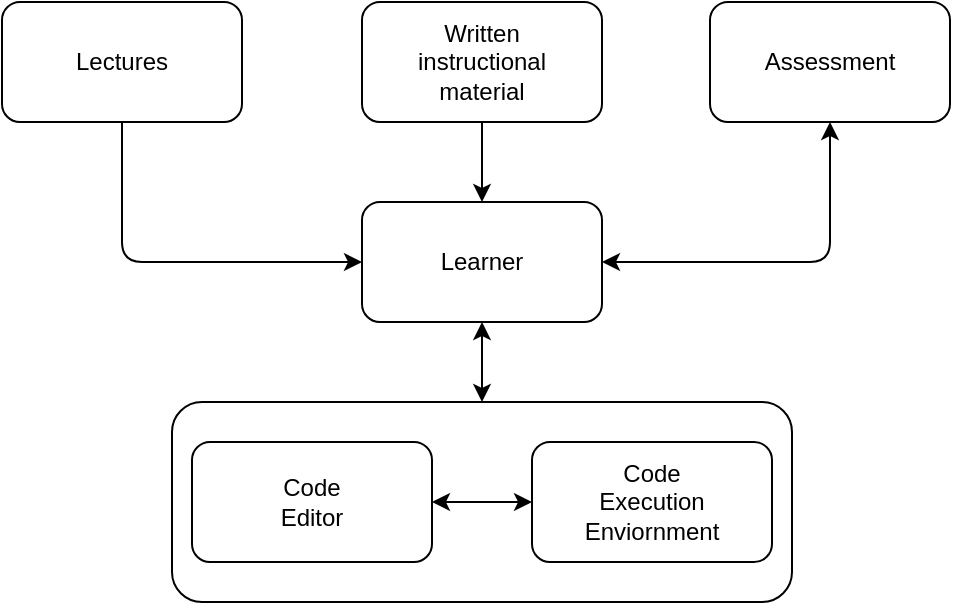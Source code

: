 <?xml version="1.0" encoding="UTF-8"?>
<mxGraphModel dx="946" dy="646" grid="1" gridSize="10" guides="1" tooltips="1" connect="1" arrows="1" fold="1" page="1" pageScale="1" pageWidth="1169" pageHeight="827" math="0" shadow="0"><root><mxCell id="0"/><mxCell id="1" parent="0"/><mxCell id="bQshO8CagN2tSSJTzk_A-1" value="" style="group" parent="1" vertex="1" connectable="0"><mxGeometry x="195" y="260" width="310" height="100" as="geometry"/></mxCell><mxCell id="bQshO8CagN2tSSJTzk_A-2" value="" style="rounded=1;whiteSpace=wrap;html=1;" parent="bQshO8CagN2tSSJTzk_A-1" vertex="1"><mxGeometry width="310" height="100" as="geometry"/></mxCell><mxCell id="bQshO8CagN2tSSJTzk_A-3" value="Code&lt;br&gt;Editor&lt;br&gt;" style="rounded=1;whiteSpace=wrap;html=1;" parent="bQshO8CagN2tSSJTzk_A-1" vertex="1"><mxGeometry x="10" y="20" width="120" height="60" as="geometry"/></mxCell><mxCell id="bQshO8CagN2tSSJTzk_A-4" value="Code&lt;br&gt;Execution&lt;br&gt;Enviornment&lt;br&gt;" style="rounded=1;whiteSpace=wrap;html=1;" parent="bQshO8CagN2tSSJTzk_A-1" vertex="1"><mxGeometry x="180" y="20" width="120" height="60" as="geometry"/></mxCell><mxCell id="bQshO8CagN2tSSJTzk_A-5" value="" style="endArrow=classic;startArrow=classic;html=1;entryX=0;entryY=0.5;entryDx=0;entryDy=0;exitX=1;exitY=0.5;exitDx=0;exitDy=0;" parent="bQshO8CagN2tSSJTzk_A-1" source="bQshO8CagN2tSSJTzk_A-3" target="bQshO8CagN2tSSJTzk_A-4" edge="1"><mxGeometry width="50" height="50" relative="1" as="geometry"><mxPoint x="10" y="150" as="sourcePoint"/><mxPoint x="60" y="100" as="targetPoint"/></mxGeometry></mxCell><mxCell id="bQshO8CagN2tSSJTzk_A-7" value="Learner" style="rounded=1;whiteSpace=wrap;html=1;" parent="1" vertex="1"><mxGeometry x="290" y="160" width="120" height="60" as="geometry"/></mxCell><mxCell id="bQshO8CagN2tSSJTzk_A-9" value="Lectures" style="rounded=1;whiteSpace=wrap;html=1;" parent="1" vertex="1"><mxGeometry x="110" y="60" width="120" height="60" as="geometry"/></mxCell><mxCell id="bQshO8CagN2tSSJTzk_A-10" value="Written&lt;br&gt;instructional&lt;br&gt;material&lt;br&gt;" style="rounded=1;whiteSpace=wrap;html=1;verticalAlign=middle;" parent="1" vertex="1"><mxGeometry x="290" y="60" width="120" height="60" as="geometry"/></mxCell><mxCell id="bQshO8CagN2tSSJTzk_A-13" value="Assessment&lt;br&gt;" style="rounded=1;whiteSpace=wrap;html=1;verticalAlign=middle;" parent="1" vertex="1"><mxGeometry x="464" y="60" width="120" height="60" as="geometry"/></mxCell><mxCell id="bQshO8CagN2tSSJTzk_A-14" value="" style="endArrow=classic;startArrow=classic;html=1;entryX=0.5;entryY=1;entryDx=0;entryDy=0;" parent="1" target="bQshO8CagN2tSSJTzk_A-7" edge="1"><mxGeometry width="50" height="50" relative="1" as="geometry"><mxPoint x="350" y="260" as="sourcePoint"/><mxPoint x="160" y="470" as="targetPoint"/></mxGeometry></mxCell><mxCell id="bQshO8CagN2tSSJTzk_A-15" value="" style="endArrow=classic;startArrow=classic;html=1;entryX=0.5;entryY=1;entryDx=0;entryDy=0;exitX=1;exitY=0.5;exitDx=0;exitDy=0;" parent="1" source="bQshO8CagN2tSSJTzk_A-7" target="bQshO8CagN2tSSJTzk_A-13" edge="1"><mxGeometry width="50" height="50" relative="1" as="geometry"><mxPoint x="110" y="480" as="sourcePoint"/><mxPoint x="160" y="430" as="targetPoint"/><Array as="points"><mxPoint x="524" y="190"/></Array></mxGeometry></mxCell><mxCell id="bQshO8CagN2tSSJTzk_A-16" value="" style="endArrow=classic;html=1;entryX=0.5;entryY=0;entryDx=0;entryDy=0;exitX=0.5;exitY=1;exitDx=0;exitDy=0;" parent="1" source="bQshO8CagN2tSSJTzk_A-10" target="bQshO8CagN2tSSJTzk_A-7" edge="1"><mxGeometry width="50" height="50" relative="1" as="geometry"><mxPoint x="110" y="480" as="sourcePoint"/><mxPoint x="160" y="430" as="targetPoint"/></mxGeometry></mxCell><mxCell id="bQshO8CagN2tSSJTzk_A-17" value="" style="endArrow=classic;html=1;entryX=0;entryY=0.5;entryDx=0;entryDy=0;exitX=0.5;exitY=1;exitDx=0;exitDy=0;" parent="1" source="bQshO8CagN2tSSJTzk_A-9" target="bQshO8CagN2tSSJTzk_A-7" edge="1"><mxGeometry width="50" height="50" relative="1" as="geometry"><mxPoint x="110" y="480" as="sourcePoint"/><mxPoint x="160" y="430" as="targetPoint"/><Array as="points"><mxPoint x="170" y="190"/></Array></mxGeometry></mxCell></root></mxGraphModel>